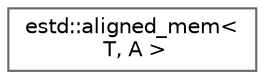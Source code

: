 digraph "Graphical Class Hierarchy"
{
 // LATEX_PDF_SIZE
  bgcolor="transparent";
  edge [fontname=Helvetica,fontsize=10,labelfontname=Helvetica,labelfontsize=10];
  node [fontname=Helvetica,fontsize=10,shape=box,height=0.2,width=0.4];
  rankdir="LR";
  Node0 [id="Node000000",label="estd::aligned_mem\<\l T, A \>",height=0.2,width=0.4,color="grey40", fillcolor="white", style="filled",URL="$df/d07/structestd_1_1aligned__mem.html",tooltip=" "];
}
